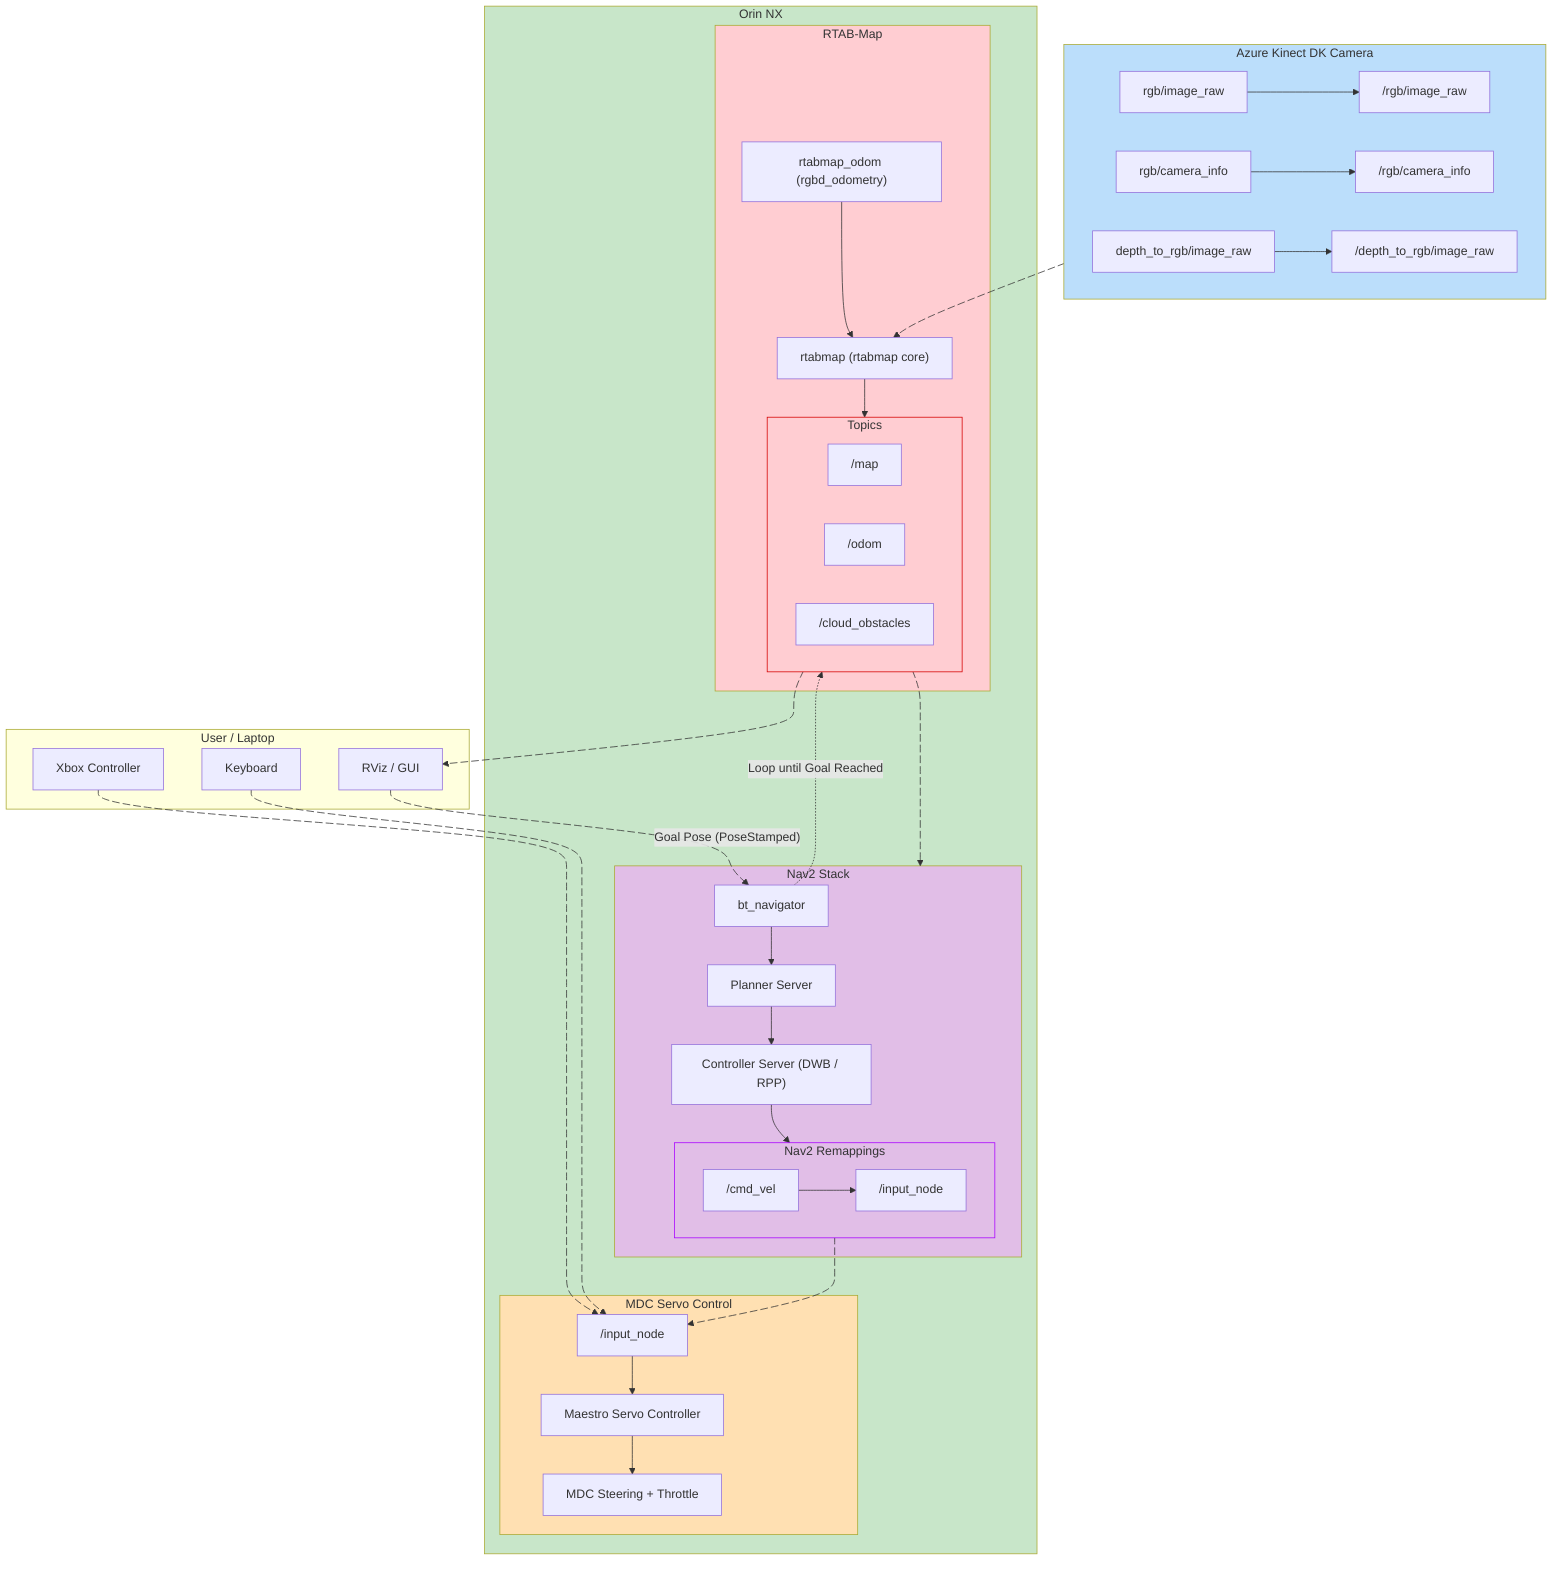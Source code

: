 ---
config:
  layout: dagre
---
flowchart TD
 subgraph U["User / Laptop"]
        UA["RViz / GUI"]
        UB["Xbox Controller"]
        UC["Keyboard"]
  end
 subgraph O1["Azure Kinect DK Camera"]
        
        O1A2["/rgb/image_raw"]
        O1A["rgb/image_raw"]
        
        O1B2["/rgb/camera_info"]
        O1B["rgb/camera_info"]
        
        O1C2["/depth_to_rgb/image_raw"]
        O1C["depth_to_rgb/image_raw"]
  end
 subgraph O2["RTAB-Map"]
        O2A["rtabmap_odom (rgbd_odometry)"]
        O2B["rtabmap (rtabmap core)"]
        O5["Topics"]
  end
 subgraph O5["Topics"]
        O5A["/map"]
        O5B["/odom"]
        O5C["/cloud_obstacles"]
  end
 subgraph O3D["Nav2 Remappings"]
        O3D1["/cmd_vel"]
        O3D2["/input_node"]
  end
 subgraph O3["Nav2 Stack"]
        O3A["bt_navigator"]
        O3B["Planner Server"]
        O3C["Controller Server (DWB / RPP)"]
        O3D
  end
 subgraph O4["MDC Servo Control"]
        O4A["/input_node"]
        O4B["Maestro Servo Controller"]
        O4C["MDC Steering + Throttle"]
  end
 subgraph O["Orin NX"]
        O2
        O3
        O4
  end
    O1A --> O1A2
    O1B --> O1B2
    O1C --> O1C2
    UA L_UA_O3A_0@-. Goal Pose (PoseStamped) .-> O3A
    O3A --> O3B
    O3B --> O3C
    O3C --> O3D
    O3D1 --> O3D2
    O1 L_O1B2_O2A_0@--> O2B
    O2A --> O2B
    O2B --> O5
    O3D L_O3D_O4A_0@-.-> O4A
    O4A --> O4B
    O4B --> O4C
    UB L_UB_O4_0@-.-> O4A
    UC L_UC_O4_0@-.-> O4A
    O5 L_O5_UA_0@--> UA & O3
    O3A -.  Loop until Goal Reached .-> O5
    style O5 fill:#FFCDD2,stroke:#D50000
    style O3D stroke:#AA00FF,fill:#E1BEE7
    style O2 fill:#FFCDD2
    style O3 fill:#E1BEE7
    style O4 fill:#FFE0B2
    style O1 fill:#BBDEFB
    style O fill:#C8E6C9
    L_UA_O3A_0@{ animation: fast } 
    L_O1B2_O2A_0@{ animation: fast } 
    L_O3D_O4A_0@{ animation: fast } 
    L_UB_O4_0@{ animation: fast } 
    L_UC_O4_0@{ animation: fast } 
    L_O5_UA_0@{ animation: fast } 
    L_O5_O3_0@{ animation: fast }